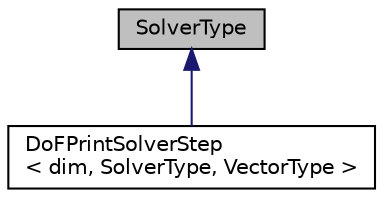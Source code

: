digraph "SolverType"
{
 // LATEX_PDF_SIZE
  edge [fontname="Helvetica",fontsize="10",labelfontname="Helvetica",labelfontsize="10"];
  node [fontname="Helvetica",fontsize="10",shape=record];
  Node1 [label="SolverType",height=0.2,width=0.4,color="black", fillcolor="grey75", style="filled", fontcolor="black",tooltip=" "];
  Node1 -> Node2 [dir="back",color="midnightblue",fontsize="10",style="solid",fontname="Helvetica"];
  Node2 [label="DoFPrintSolverStep\l\< dim, SolverType, VectorType \>",height=0.2,width=0.4,color="black", fillcolor="white", style="filled",URL="$classDoFPrintSolverStep.html",tooltip=" "];
}
